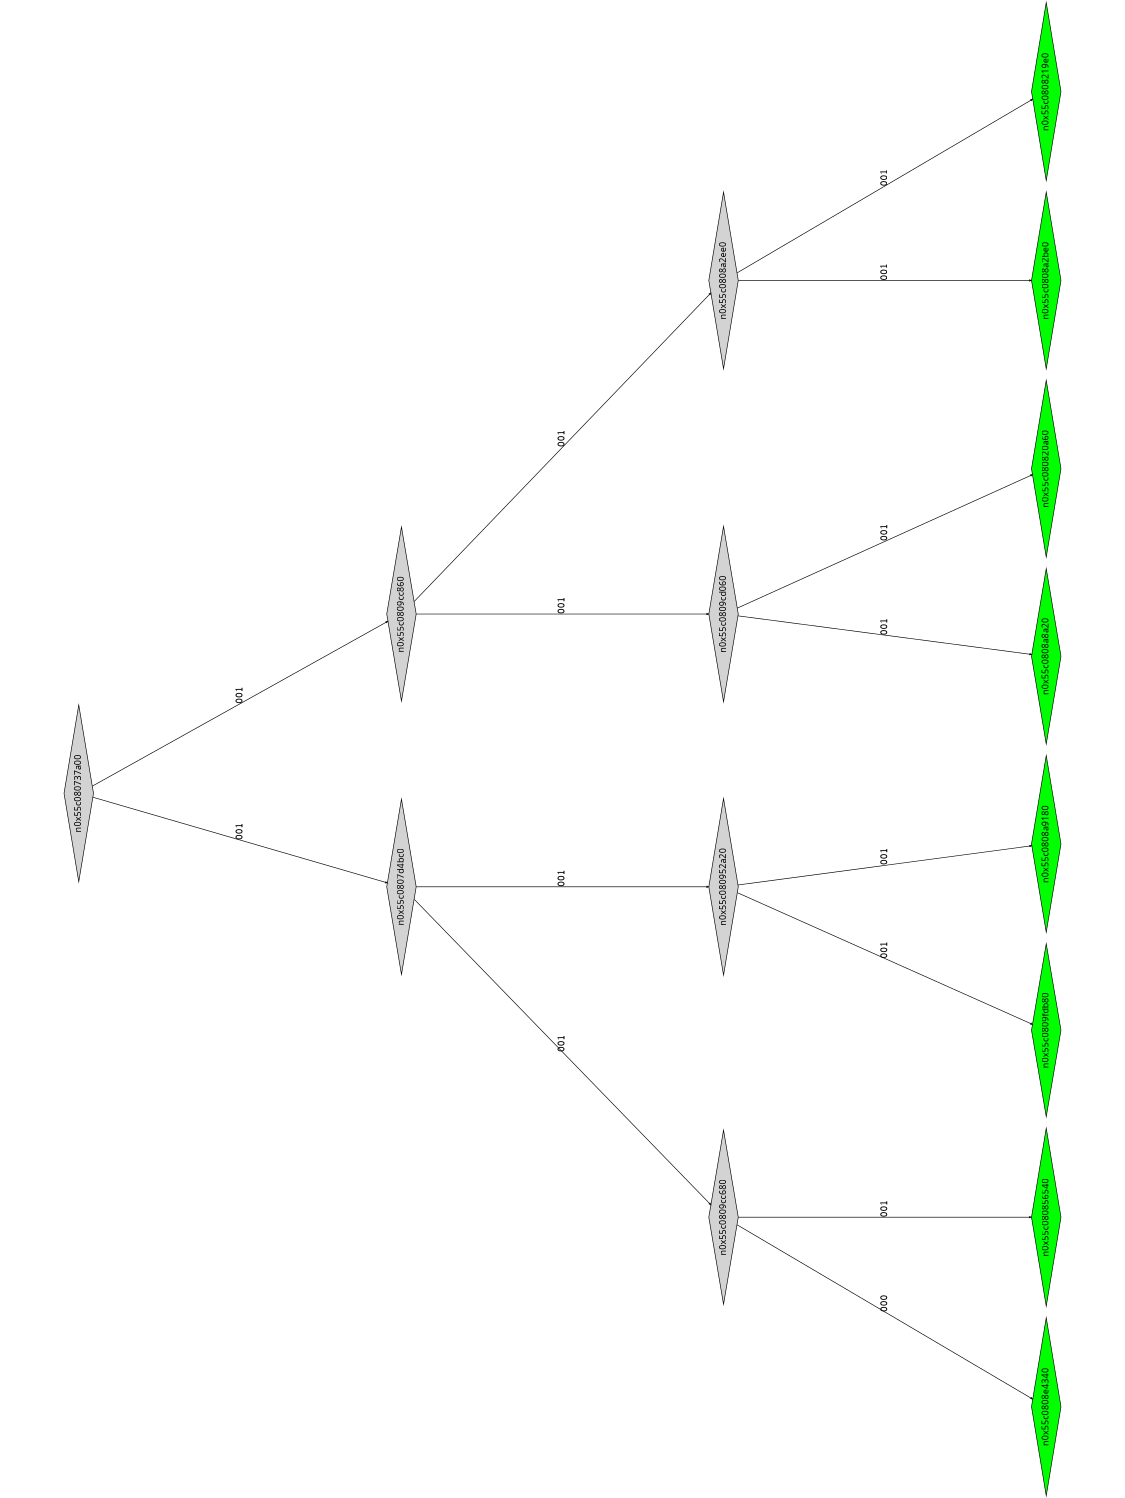 digraph G {
	size="10,7.5";
	ratio=fill;
	rotate=90;
	center = "true";
	node [style="filled",width=.1,height=.1,fontname="Terminus"]
	edge [arrowsize=.3]
	n0x55c080737a00 [shape=diamond];
	n0x55c080737a00 -> n0x55c0807d4bc0 [label=001];
	n0x55c080737a00 -> n0x55c0809cc860 [label=001];
	n0x55c0809cc860 [shape=diamond];
	n0x55c0809cc860 -> n0x55c0809cd060 [label=001];
	n0x55c0809cc860 -> n0x55c0808a2ee0 [label=001];
	n0x55c0808a2ee0 [shape=diamond];
	n0x55c0808a2ee0 -> n0x55c0808a2be0 [label=001];
	n0x55c0808a2ee0 -> n0x55c0808219e0 [label=001];
	n0x55c0808219e0 [shape=diamond,fillcolor=green];
	n0x55c0808a2be0 [shape=diamond,fillcolor=green];
	n0x55c0809cd060 [shape=diamond];
	n0x55c0809cd060 -> n0x55c0808a8a20 [label=001];
	n0x55c0809cd060 -> n0x55c080820a60 [label=001];
	n0x55c080820a60 [shape=diamond,fillcolor=green];
	n0x55c0808a8a20 [shape=diamond,fillcolor=green];
	n0x55c0807d4bc0 [shape=diamond];
	n0x55c0807d4bc0 -> n0x55c0809cc680 [label=001];
	n0x55c0807d4bc0 -> n0x55c080952a20 [label=001];
	n0x55c080952a20 [shape=diamond];
	n0x55c080952a20 -> n0x55c0809fdb80 [label=001];
	n0x55c080952a20 -> n0x55c0808a9180 [label=001];
	n0x55c0808a9180 [shape=diamond,fillcolor=green];
	n0x55c0809fdb80 [shape=diamond,fillcolor=green];
	n0x55c0809cc680 [shape=diamond];
	n0x55c0809cc680 -> n0x55c0808e4340 [label=000];
	n0x55c0809cc680 -> n0x55c080856540 [label=001];
	n0x55c080856540 [shape=diamond,fillcolor=green];
	n0x55c0808e4340 [shape=diamond,fillcolor=green];
}
